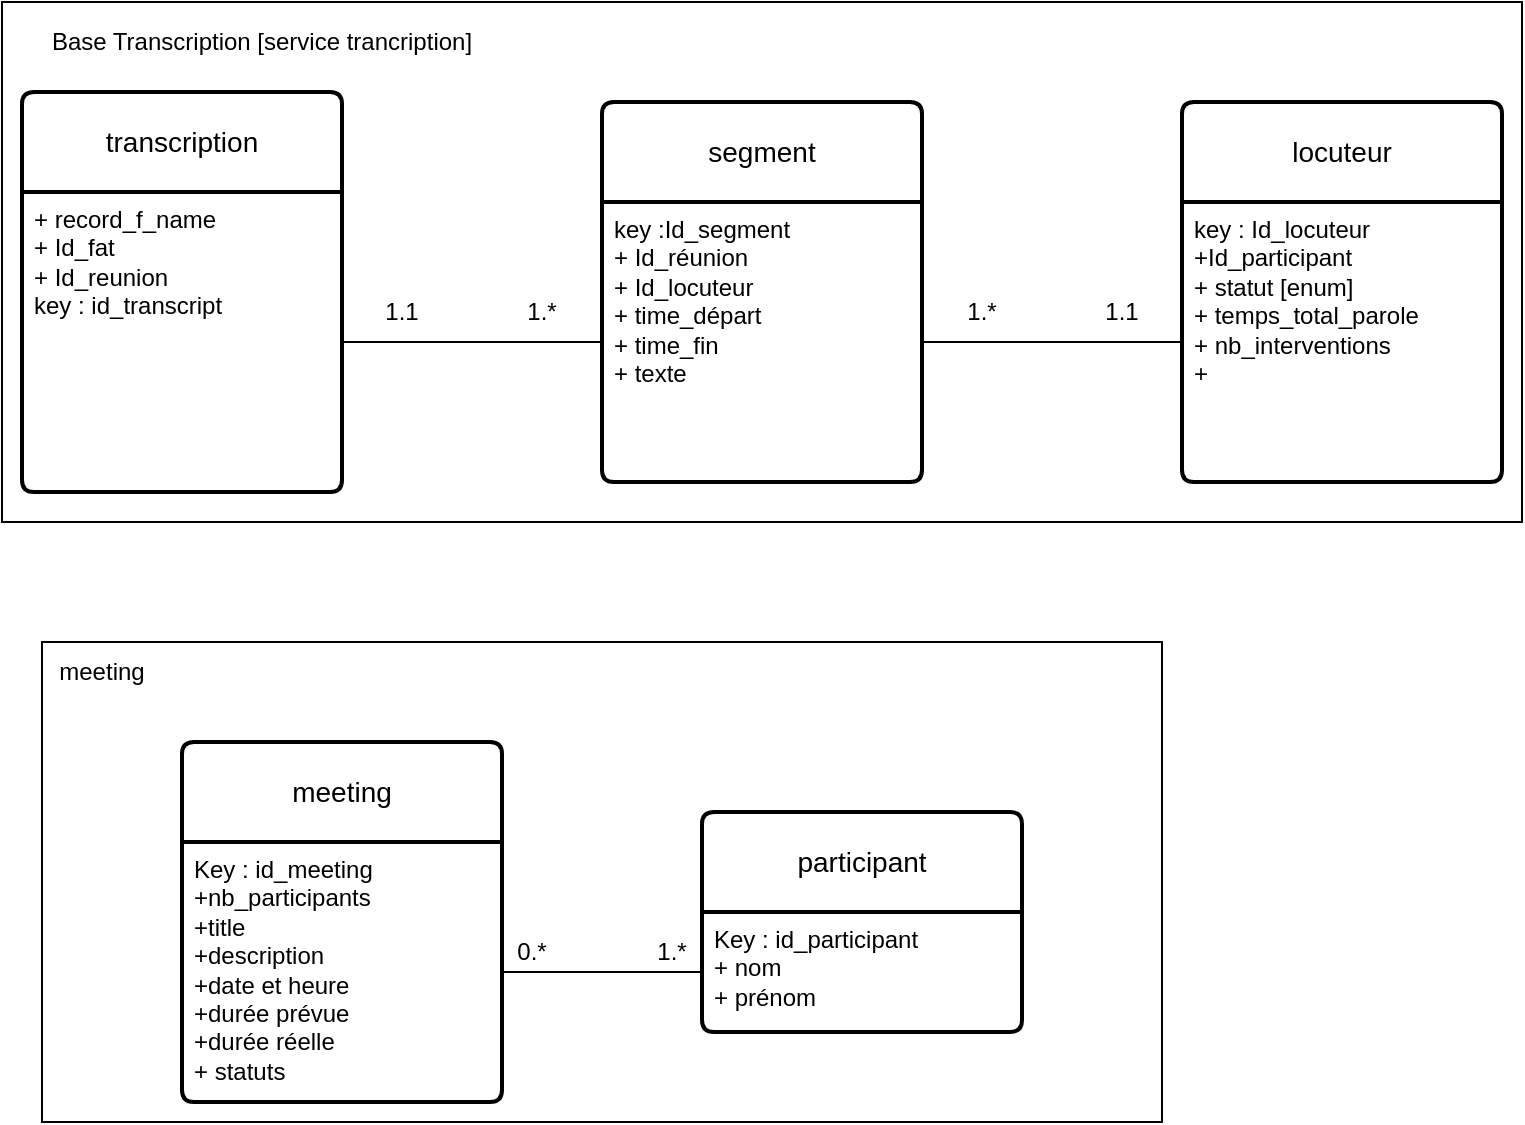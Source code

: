 <mxfile version="28.2.8">
  <diagram name="Page-1" id="s-chp0Ae5LaI9Q2Slqtq">
    <mxGraphModel dx="848" dy="651" grid="1" gridSize="10" guides="1" tooltips="1" connect="1" arrows="1" fold="1" page="1" pageScale="1" pageWidth="827" pageHeight="1169" math="0" shadow="0">
      <root>
        <mxCell id="0" />
        <mxCell id="1" parent="0" />
        <mxCell id="s5IbOwy7puEW8BjSgRF2-1" value="transcription" style="swimlane;childLayout=stackLayout;horizontal=1;startSize=50;horizontalStack=0;rounded=1;fontSize=14;fontStyle=0;strokeWidth=2;resizeParent=0;resizeLast=1;shadow=0;dashed=0;align=center;arcSize=4;whiteSpace=wrap;html=1;" parent="1" vertex="1">
          <mxGeometry x="50" y="165" width="160" height="200" as="geometry" />
        </mxCell>
        <mxCell id="s5IbOwy7puEW8BjSgRF2-2" value="+ record_f_name&lt;br&gt;+ Id_fat&lt;br&gt;+ Id_reunion&lt;br&gt;key : id_transcript" style="align=left;strokeColor=none;fillColor=none;spacingLeft=4;fontSize=12;verticalAlign=top;resizable=0;rotatable=0;part=1;html=1;" parent="s5IbOwy7puEW8BjSgRF2-1" vertex="1">
          <mxGeometry y="50" width="160" height="150" as="geometry" />
        </mxCell>
        <mxCell id="s5IbOwy7puEW8BjSgRF2-3" value="segment" style="swimlane;childLayout=stackLayout;horizontal=1;startSize=50;horizontalStack=0;rounded=1;fontSize=14;fontStyle=0;strokeWidth=2;resizeParent=0;resizeLast=1;shadow=0;dashed=0;align=center;arcSize=4;whiteSpace=wrap;html=1;" parent="1" vertex="1">
          <mxGeometry x="340" y="170" width="160" height="190" as="geometry" />
        </mxCell>
        <mxCell id="s5IbOwy7puEW8BjSgRF2-8" value="" style="rounded=0;whiteSpace=wrap;html=1;fillColor=none;labelBackgroundColor=none;" parent="s5IbOwy7puEW8BjSgRF2-3" vertex="1">
          <mxGeometry y="50" width="160" as="geometry" />
        </mxCell>
        <mxCell id="s5IbOwy7puEW8BjSgRF2-4" value="key :Id_segment&lt;br&gt;+ Id_réunion&lt;br&gt;+ Id_locuteur&lt;br&gt;+ time_départ&lt;br&gt;+ time_fin&lt;br&gt;+ texte" style="align=left;strokeColor=none;fillColor=none;spacingLeft=4;fontSize=12;verticalAlign=top;resizable=0;rotatable=0;part=1;html=1;" parent="s5IbOwy7puEW8BjSgRF2-3" vertex="1">
          <mxGeometry y="50" width="160" height="140" as="geometry" />
        </mxCell>
        <mxCell id="s5IbOwy7puEW8BjSgRF2-5" value="locuteur" style="swimlane;childLayout=stackLayout;horizontal=1;startSize=50;horizontalStack=0;rounded=1;fontSize=14;fontStyle=0;strokeWidth=2;resizeParent=0;resizeLast=1;shadow=0;dashed=0;align=center;arcSize=4;whiteSpace=wrap;html=1;" parent="1" vertex="1">
          <mxGeometry x="630" y="170" width="160" height="190" as="geometry" />
        </mxCell>
        <mxCell id="s5IbOwy7puEW8BjSgRF2-6" value="key : Id_locuteur&lt;br&gt;+Id_participant&lt;br&gt;+ statut [enum]&lt;br&gt;+ temps_total_parole&lt;br&gt;+ nb_interventions&lt;br&gt;+" style="align=left;strokeColor=none;fillColor=none;spacingLeft=4;fontSize=12;verticalAlign=top;resizable=0;rotatable=0;part=1;html=1;" parent="s5IbOwy7puEW8BjSgRF2-5" vertex="1">
          <mxGeometry y="50" width="160" height="140" as="geometry" />
        </mxCell>
        <mxCell id="s5IbOwy7puEW8BjSgRF2-9" value="Base Transcription [service trancription]" style="text;html=1;strokeColor=none;fillColor=none;align=center;verticalAlign=middle;whiteSpace=wrap;rounded=0;" parent="1" vertex="1">
          <mxGeometry x="40" y="125" width="260" height="30" as="geometry" />
        </mxCell>
        <mxCell id="s5IbOwy7puEW8BjSgRF2-14" value="meeting" style="swimlane;childLayout=stackLayout;horizontal=1;startSize=50;horizontalStack=0;rounded=1;fontSize=14;fontStyle=0;strokeWidth=2;resizeParent=0;resizeLast=1;shadow=0;dashed=0;align=center;arcSize=4;whiteSpace=wrap;html=1;" parent="1" vertex="1">
          <mxGeometry x="130" y="490" width="160" height="180" as="geometry" />
        </mxCell>
        <mxCell id="s5IbOwy7puEW8BjSgRF2-15" value="Key : id_meeting&lt;br&gt;+nb_participants&lt;br&gt;+title&lt;br&gt;+description&lt;br&gt;+date et heure&lt;br&gt;+durée prévue&lt;br&gt;+durée réelle&lt;br&gt;+ statuts" style="align=left;strokeColor=none;fillColor=none;spacingLeft=4;fontSize=12;verticalAlign=top;resizable=0;rotatable=0;part=1;html=1;" parent="s5IbOwy7puEW8BjSgRF2-14" vertex="1">
          <mxGeometry y="50" width="160" height="130" as="geometry" />
        </mxCell>
        <mxCell id="s5IbOwy7puEW8BjSgRF2-16" value="participant" style="swimlane;childLayout=stackLayout;horizontal=1;startSize=50;horizontalStack=0;rounded=1;fontSize=14;fontStyle=0;strokeWidth=2;resizeParent=0;resizeLast=1;shadow=0;dashed=0;align=center;arcSize=4;whiteSpace=wrap;html=1;" parent="1" vertex="1">
          <mxGeometry x="390" y="525" width="160" height="110" as="geometry" />
        </mxCell>
        <mxCell id="s5IbOwy7puEW8BjSgRF2-17" value="Key : id_participant&lt;br&gt;+ nom&lt;br&gt;+ prénom" style="align=left;strokeColor=none;fillColor=none;spacingLeft=4;fontSize=12;verticalAlign=top;resizable=0;rotatable=0;part=1;html=1;" parent="s5IbOwy7puEW8BjSgRF2-16" vertex="1">
          <mxGeometry y="50" width="160" height="60" as="geometry" />
        </mxCell>
        <mxCell id="s5IbOwy7puEW8BjSgRF2-18" value="" style="rounded=0;whiteSpace=wrap;html=1;fillColor=none;" parent="1" vertex="1">
          <mxGeometry x="60" y="440" width="560" height="240" as="geometry" />
        </mxCell>
        <mxCell id="s5IbOwy7puEW8BjSgRF2-19" value="meeting" style="text;html=1;strokeColor=none;fillColor=none;align=center;verticalAlign=middle;whiteSpace=wrap;rounded=0;" parent="1" vertex="1">
          <mxGeometry x="60" y="440" width="60" height="30" as="geometry" />
        </mxCell>
        <mxCell id="s5IbOwy7puEW8BjSgRF2-20" style="edgeStyle=orthogonalEdgeStyle;rounded=0;orthogonalLoop=1;jettySize=auto;html=1;entryX=0;entryY=0.5;entryDx=0;entryDy=0;endArrow=none;endFill=0;" parent="1" source="s5IbOwy7puEW8BjSgRF2-2" target="s5IbOwy7puEW8BjSgRF2-4" edge="1">
          <mxGeometry relative="1" as="geometry" />
        </mxCell>
        <mxCell id="s5IbOwy7puEW8BjSgRF2-21" value="1.*" style="text;html=1;strokeColor=none;fillColor=none;align=center;verticalAlign=middle;whiteSpace=wrap;rounded=0;" parent="1" vertex="1">
          <mxGeometry x="280" y="260" width="60" height="30" as="geometry" />
        </mxCell>
        <mxCell id="s5IbOwy7puEW8BjSgRF2-22" value="1.1" style="text;html=1;strokeColor=none;fillColor=none;align=center;verticalAlign=middle;whiteSpace=wrap;rounded=0;" parent="1" vertex="1">
          <mxGeometry x="210" y="260" width="60" height="30" as="geometry" />
        </mxCell>
        <mxCell id="s5IbOwy7puEW8BjSgRF2-23" style="edgeStyle=orthogonalEdgeStyle;rounded=0;orthogonalLoop=1;jettySize=auto;html=1;endArrow=none;endFill=0;" parent="1" source="s5IbOwy7puEW8BjSgRF2-4" target="s5IbOwy7puEW8BjSgRF2-6" edge="1">
          <mxGeometry relative="1" as="geometry" />
        </mxCell>
        <mxCell id="s5IbOwy7puEW8BjSgRF2-25" value="1.1" style="text;html=1;strokeColor=none;fillColor=none;align=center;verticalAlign=middle;whiteSpace=wrap;rounded=0;" parent="1" vertex="1">
          <mxGeometry x="570" y="260" width="60" height="30" as="geometry" />
        </mxCell>
        <mxCell id="s5IbOwy7puEW8BjSgRF2-26" value="1.*" style="text;html=1;strokeColor=none;fillColor=none;align=center;verticalAlign=middle;whiteSpace=wrap;rounded=0;" parent="1" vertex="1">
          <mxGeometry x="500" y="260" width="60" height="30" as="geometry" />
        </mxCell>
        <mxCell id="s5IbOwy7puEW8BjSgRF2-27" style="edgeStyle=orthogonalEdgeStyle;rounded=0;orthogonalLoop=1;jettySize=auto;html=1;endArrow=none;endFill=0;" parent="1" source="s5IbOwy7puEW8BjSgRF2-15" target="s5IbOwy7puEW8BjSgRF2-17" edge="1">
          <mxGeometry relative="1" as="geometry" />
        </mxCell>
        <mxCell id="s5IbOwy7puEW8BjSgRF2-28" value="0.*" style="text;html=1;strokeColor=none;fillColor=none;align=center;verticalAlign=middle;whiteSpace=wrap;rounded=0;" parent="1" vertex="1">
          <mxGeometry x="290" y="580" width="30" height="30" as="geometry" />
        </mxCell>
        <mxCell id="s5IbOwy7puEW8BjSgRF2-29" value="1.*" style="text;html=1;strokeColor=none;fillColor=none;align=center;verticalAlign=middle;whiteSpace=wrap;rounded=0;" parent="1" vertex="1">
          <mxGeometry x="360" y="580" width="30" height="30" as="geometry" />
        </mxCell>
        <mxCell id="iZjB8Ez9W_HNopEM-qXf-1" value="" style="rounded=0;whiteSpace=wrap;html=1;fillColor=none;" vertex="1" parent="1">
          <mxGeometry x="40" y="120" width="760" height="260" as="geometry" />
        </mxCell>
      </root>
    </mxGraphModel>
  </diagram>
</mxfile>
